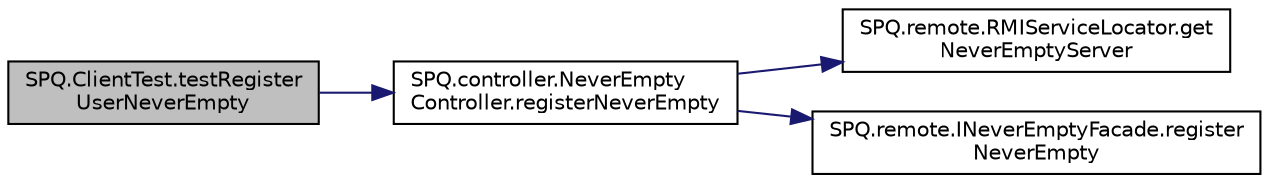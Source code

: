 digraph "SPQ.ClientTest.testRegisterUserNeverEmpty"
{
  edge [fontname="Helvetica",fontsize="10",labelfontname="Helvetica",labelfontsize="10"];
  node [fontname="Helvetica",fontsize="10",shape=record];
  rankdir="LR";
  Node52 [label="SPQ.ClientTest.testRegister\lUserNeverEmpty",height=0.2,width=0.4,color="black", fillcolor="grey75", style="filled", fontcolor="black"];
  Node52 -> Node53 [color="midnightblue",fontsize="10",style="solid"];
  Node53 [label="SPQ.controller.NeverEmpty\lController.registerNeverEmpty",height=0.2,width=0.4,color="black", fillcolor="white", style="filled",URL="$class_s_p_q_1_1controller_1_1_never_empty_controller.html#ad02b010ba25f24bf105fe7b4605e3de1"];
  Node53 -> Node54 [color="midnightblue",fontsize="10",style="solid"];
  Node54 [label="SPQ.remote.RMIServiceLocator.get\lNeverEmptyServer",height=0.2,width=0.4,color="black", fillcolor="white", style="filled",URL="$class_s_p_q_1_1remote_1_1_r_m_i_service_locator.html#a19d79d8b31c278a127bf921895d889ae"];
  Node53 -> Node55 [color="midnightblue",fontsize="10",style="solid"];
  Node55 [label="SPQ.remote.INeverEmptyFacade.register\lNeverEmpty",height=0.2,width=0.4,color="black", fillcolor="white", style="filled",URL="$interface_s_p_q_1_1remote_1_1_i_never_empty_facade.html#a7867e1e698fea32a535a1daeda4e8d6a"];
}
